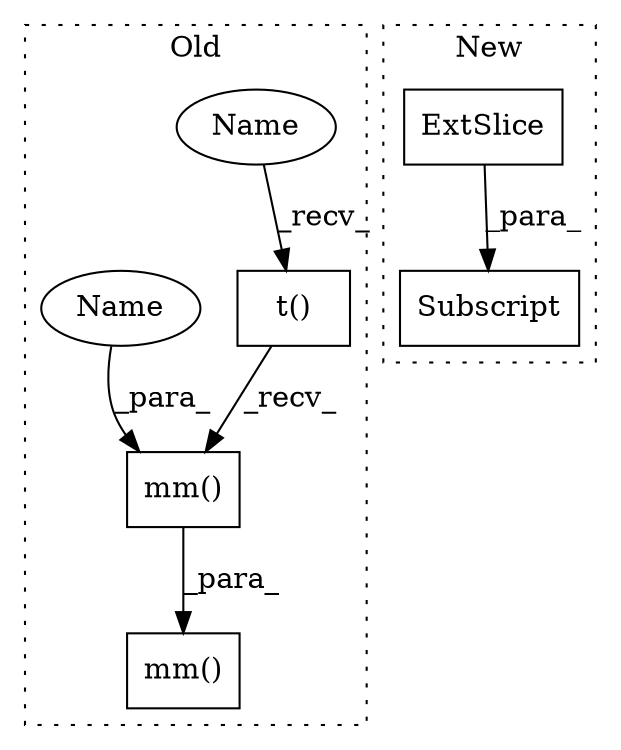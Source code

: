 digraph G {
subgraph cluster0 {
1 [label="mm()" a="75" s="5631,5641" l="9,1" shape="box"];
3 [label="t()" a="75" s="5631" l="5" shape="box"];
5 [label="mm()" a="75" s="5961,5976" l="6,1" shape="box"];
6 [label="Name" a="87" s="5631" l="1" shape="ellipse"];
7 [label="Name" a="87" s="5640" l="1" shape="ellipse"];
label = "Old";
style="dotted";
}
subgraph cluster1 {
2 [label="ExtSlice" a="85" s="5760" l="4" shape="box"];
4 [label="Subscript" a="63" s="5760,0" l="19,0" shape="box"];
label = "New";
style="dotted";
}
1 -> 5 [label="_para_"];
2 -> 4 [label="_para_"];
3 -> 1 [label="_recv_"];
6 -> 3 [label="_recv_"];
7 -> 1 [label="_para_"];
}
